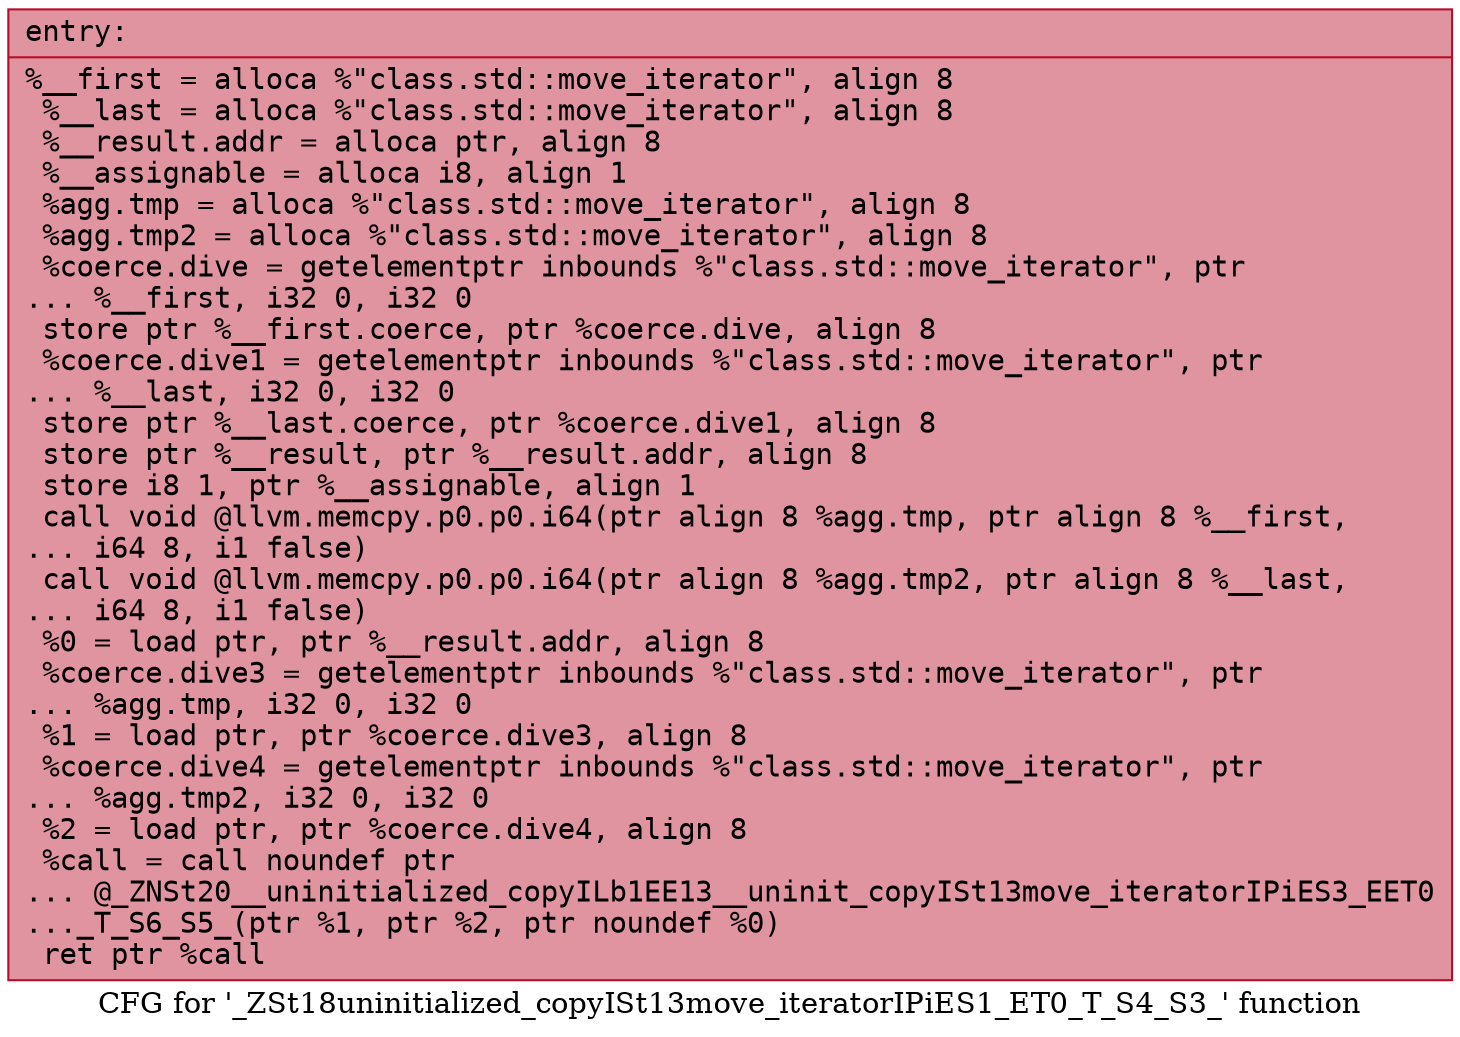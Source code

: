 digraph "CFG for '_ZSt18uninitialized_copyISt13move_iteratorIPiES1_ET0_T_S4_S3_' function" {
	label="CFG for '_ZSt18uninitialized_copyISt13move_iteratorIPiES1_ET0_T_S4_S3_' function";

	Node0x55799256fed0 [shape=record,color="#b70d28ff", style=filled, fillcolor="#b70d2870" fontname="Courier",label="{entry:\l|  %__first = alloca %\"class.std::move_iterator\", align 8\l  %__last = alloca %\"class.std::move_iterator\", align 8\l  %__result.addr = alloca ptr, align 8\l  %__assignable = alloca i8, align 1\l  %agg.tmp = alloca %\"class.std::move_iterator\", align 8\l  %agg.tmp2 = alloca %\"class.std::move_iterator\", align 8\l  %coerce.dive = getelementptr inbounds %\"class.std::move_iterator\", ptr\l... %__first, i32 0, i32 0\l  store ptr %__first.coerce, ptr %coerce.dive, align 8\l  %coerce.dive1 = getelementptr inbounds %\"class.std::move_iterator\", ptr\l... %__last, i32 0, i32 0\l  store ptr %__last.coerce, ptr %coerce.dive1, align 8\l  store ptr %__result, ptr %__result.addr, align 8\l  store i8 1, ptr %__assignable, align 1\l  call void @llvm.memcpy.p0.p0.i64(ptr align 8 %agg.tmp, ptr align 8 %__first,\l... i64 8, i1 false)\l  call void @llvm.memcpy.p0.p0.i64(ptr align 8 %agg.tmp2, ptr align 8 %__last,\l... i64 8, i1 false)\l  %0 = load ptr, ptr %__result.addr, align 8\l  %coerce.dive3 = getelementptr inbounds %\"class.std::move_iterator\", ptr\l... %agg.tmp, i32 0, i32 0\l  %1 = load ptr, ptr %coerce.dive3, align 8\l  %coerce.dive4 = getelementptr inbounds %\"class.std::move_iterator\", ptr\l... %agg.tmp2, i32 0, i32 0\l  %2 = load ptr, ptr %coerce.dive4, align 8\l  %call = call noundef ptr\l... @_ZNSt20__uninitialized_copyILb1EE13__uninit_copyISt13move_iteratorIPiES3_EET0\l..._T_S6_S5_(ptr %1, ptr %2, ptr noundef %0)\l  ret ptr %call\l}"];
}
